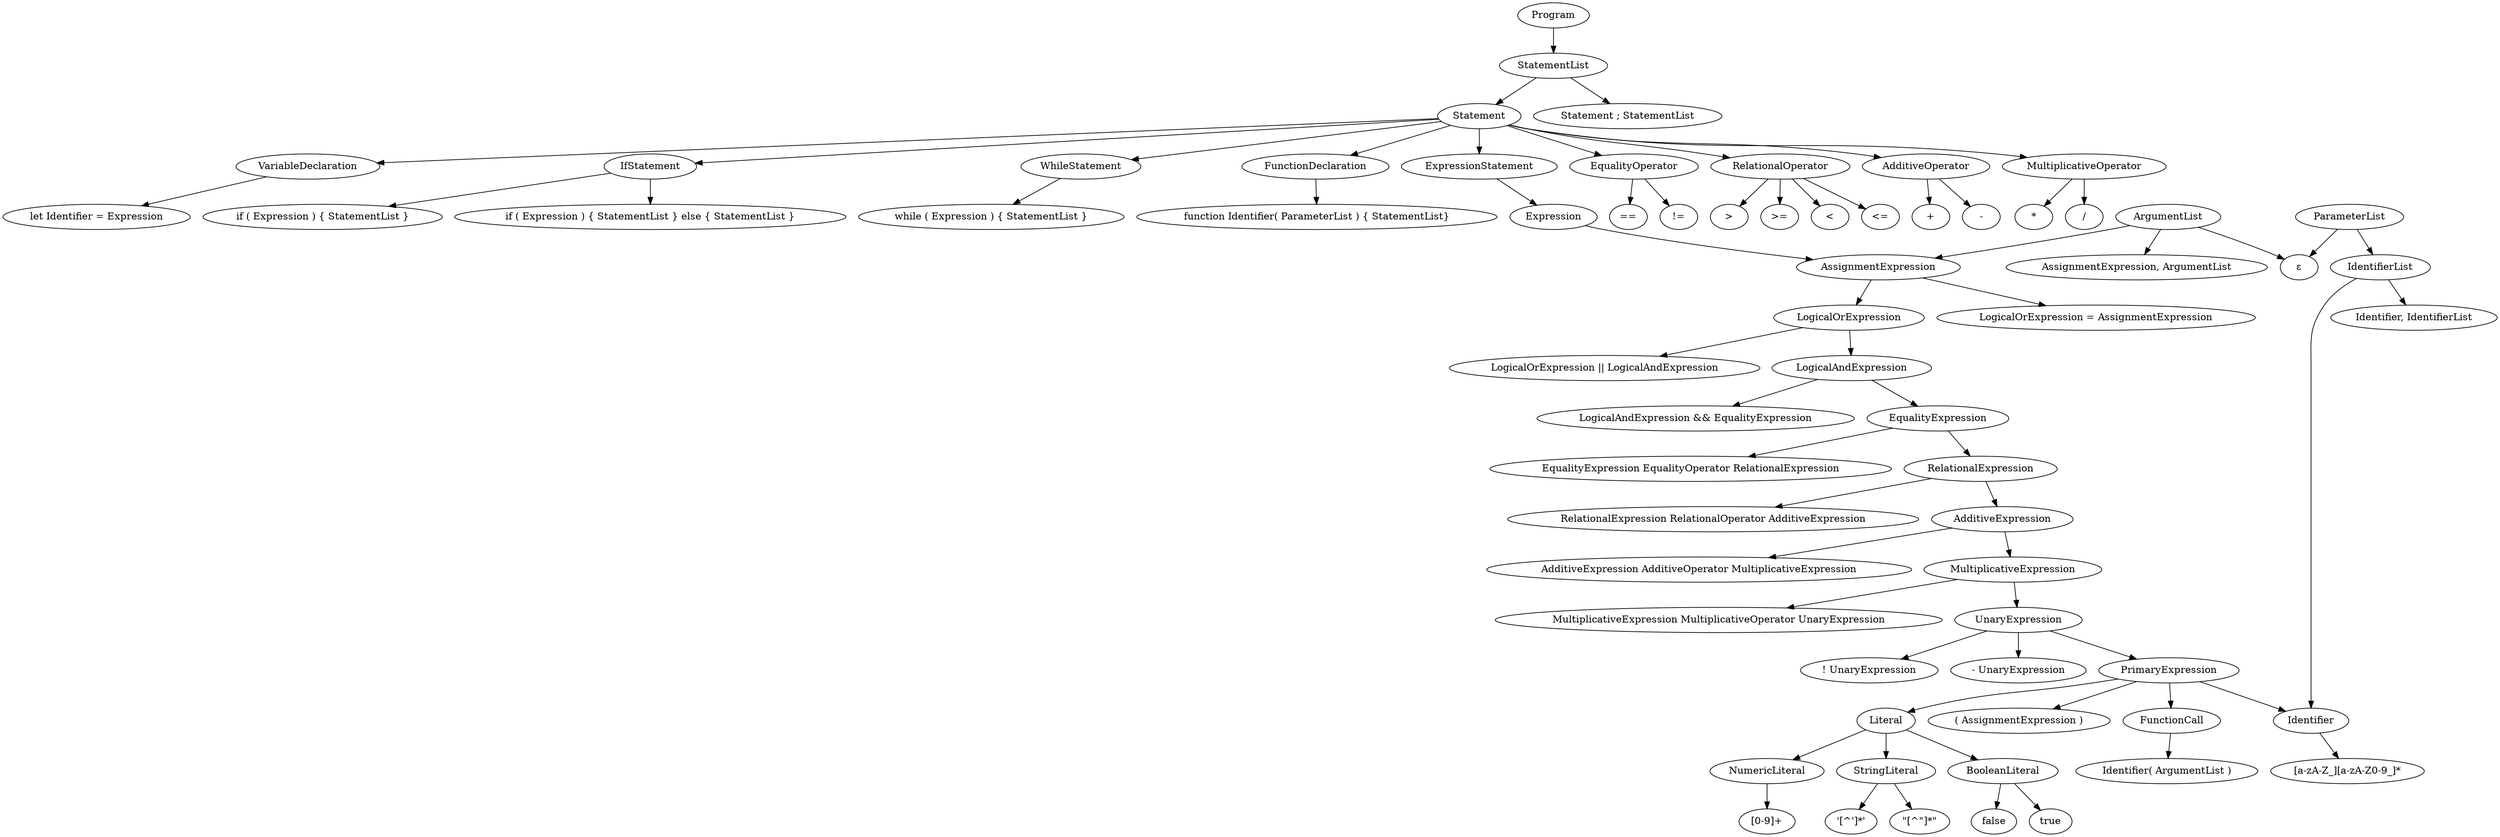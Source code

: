 digraph G {
  "Program" -> "StatementList";
  "StatementList" -> "Statement";
  "StatementList" -> "Statement ; StatementList";
  "Statement" -> "VariableDeclaration";
  "Statement" -> "IfStatement";
  "Statement" -> "WhileStatement";
  "Statement" -> "FunctionDeclaration";
  "Statement" -> "ExpressionStatement";
  "Statement" -> "EqualityOperator";
  "Statement" -> "RelationalOperator";
  "Statement" -> "AdditiveOperator";
  "Statement" -> "MultiplicativeOperator";
  "VariableDeclaration" -> "let Identifier = Expression";
  "IfStatement" -> "if ( Expression ) { StatementList }";
  "IfStatement" -> "if ( Expression ) { StatementList } else { StatementList }";
  "WhileStatement" -> "while ( Expression ) { StatementList }";
  "FunctionDeclaration" -> "function Identifier( ParameterList ) { StatementList}";
  "ParameterList" -> "ε";
  "ParameterList" -> "IdentifierList";
  "IdentifierList" -> "Identifier";
  "IdentifierList" -> "Identifier, IdentifierList";
  "ExpressionStatement" -> "Expression";
  "Expression" -> "AssignmentExpression";
  "AssignmentExpression" -> "LogicalOrExpression";
  "AssignmentExpression" -> "LogicalOrExpression = AssignmentExpression";
  "LogicalOrExpression" -> "LogicalAndExpression";
  "LogicalOrExpression" -> "LogicalOrExpression || LogicalAndExpression";
  "LogicalAndExpression" -> "EqualityExpression";
  "LogicalAndExpression" -> "LogicalAndExpression && EqualityExpression";
  "EqualityExpression" -> "RelationalExpression";
  "EqualityExpression" -> "EqualityExpression EqualityOperator RelationalExpression";
  "EqualityOperator" -> "==";
  "EqualityOperator" -> "!=";
  "RelationalExpression" -> "AdditiveExpression";
  "RelationalExpression" -> "RelationalExpression RelationalOperator AdditiveExpression";
  "RelationalOperator" -> "<";
  "RelationalOperator" -> "<=";
  "RelationalOperator" -> ">";
  "RelationalOperator" -> ">=";
  "AdditiveExpression" -> "MultiplicativeExpression";
  "AdditiveExpression" -> "AdditiveExpression AdditiveOperator MultiplicativeExpression";
  "AdditiveOperator" -> "+";
  "AdditiveOperator" -> "-";
  "MultiplicativeExpression" -> "UnaryExpression";
  "MultiplicativeExpression" -> "MultiplicativeExpression MultiplicativeOperator UnaryExpression";
  "MultiplicativeOperator" -> "*";
  "MultiplicativeOperator" -> "/";
  "UnaryExpression" -> "PrimaryExpression";
  "UnaryExpression" -> "! UnaryExpression";
  "UnaryExpression" -> "- UnaryExpression";
  "PrimaryExpression" -> "Literal";
  "PrimaryExpression" -> "( AssignmentExpression )";
  "PrimaryExpression" -> "Identifier";
  "PrimaryExpression" -> "FunctionCall";
  "Literal" -> "BooleanLiteral";
  "Literal" -> "NumericLiteral";
  "Literal" -> "StringLiteral";
  "BooleanLiteral" -> "true";
  "BooleanLiteral" -> "false";
  "NumericLiteral" -> "[0-9]+";
  "StringLiteral" -> "\"[^\"]*\"";
  "StringLiteral" -> "'[^']*'";
  "Identifier" -> "[a-zA-Z_][a-zA-Z0-9_]*";
  "FunctionCall" -> "Identifier( ArgumentList )";
  "ArgumentList" -> "ε";
  "ArgumentList" -> "AssignmentExpression";
  "ArgumentList" -> "AssignmentExpression, ArgumentList";
}

